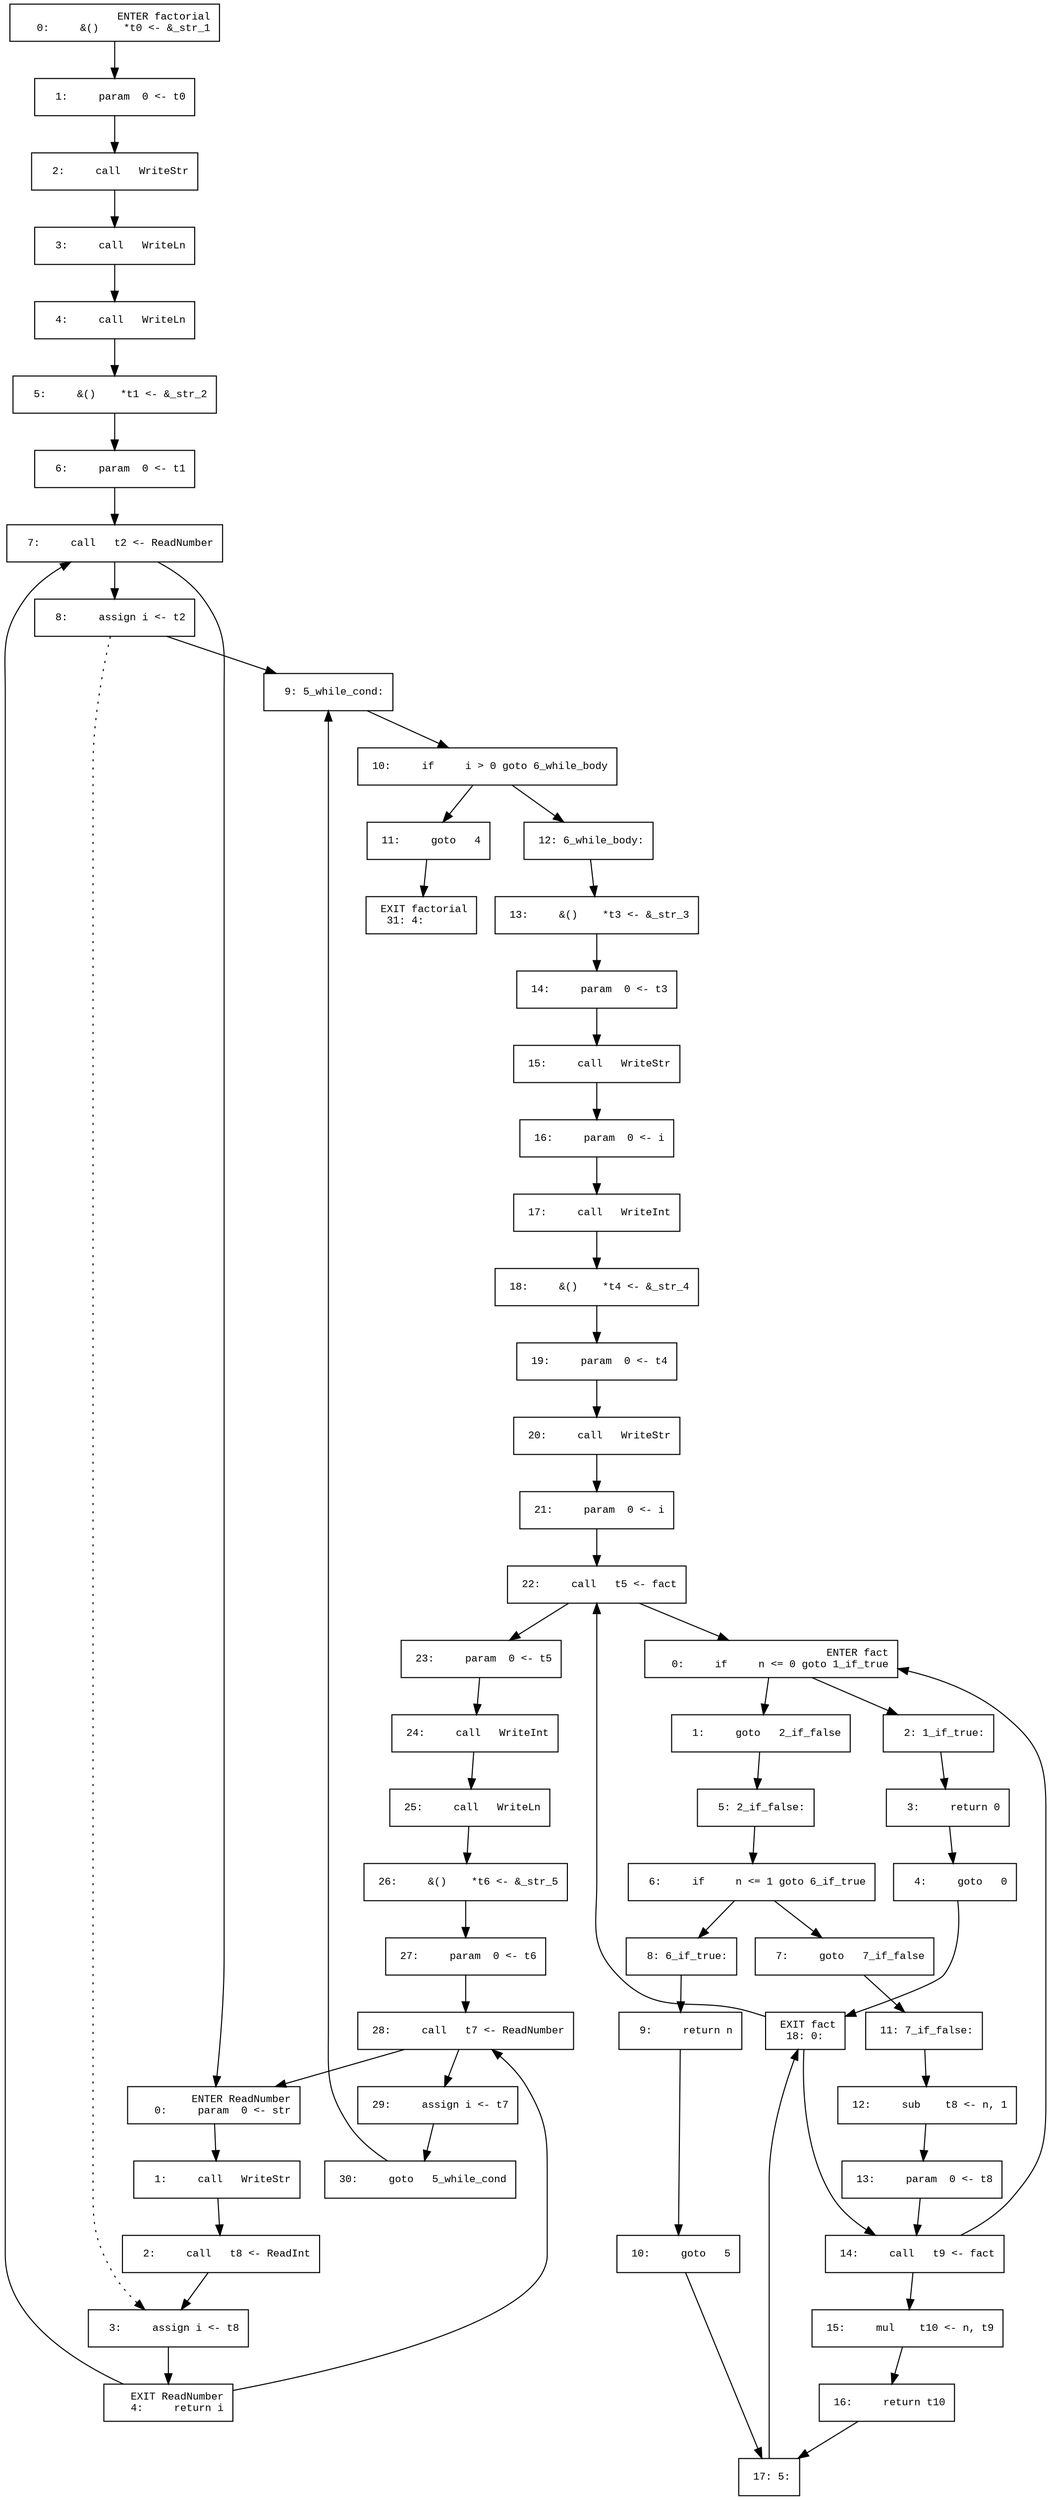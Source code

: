 digraph CfgInterProc {
  graph [fontname="Times New Roman",fontsize=10];
  node  [fontname="Courier New",fontsize=10];
  edge  [fontname="Times New Roman",fontsize=10];
// scope 'factorial'
node0 [label=" ENTER factorial\r   0:     &()    *t0 <- &_str_1\l",shape=box];
node0 -> node1;
node1 [label="  1:     param  0 <- t0\l",shape=box];
node1 -> node2;
node2 [label="  2:     call   WriteStr\l",shape=box];
node2 -> node3;
node3 [label="  3:     call   WriteLn\l",shape=box];
node3 -> node4;
node4 [label="  4:     call   WriteLn\l",shape=box];
node4 -> node5;
node5 [label="  5:     &()    *t1 <- &_str_2\l",shape=box];
node5 -> node6;
node6 [label="  6:     param  0 <- t1\l",shape=box];
node6 -> node7;
node7 [label="  7:     call   t2 <- ReadNumber\l",shape=box];
node7 -> node8;
node7 -> node51;
node8 [label="  8:     assign i <- t2\l",shape=box];
node8 -> node9;
node8 -> node54 [style=dotted];
node9 [label="  9: 5_while_cond:\l",shape=box];
node9 -> node10;
node10 [label=" 10:     if     i > 0 goto 6_while_body\l",shape=box];
node10 -> node12;
node10 -> node11;
node11 [label=" 11:     goto   4\l",shape=box];
node11 -> node31;
node12 [label=" 12: 6_while_body:\l",shape=box];
node12 -> node13;
node13 [label=" 13:     &()    *t3 <- &_str_3\l",shape=box];
node13 -> node14;
node14 [label=" 14:     param  0 <- t3\l",shape=box];
node14 -> node15;
node15 [label=" 15:     call   WriteStr\l",shape=box];
node15 -> node16;
node16 [label=" 16:     param  0 <- i\l",shape=box];
node16 -> node17;
node17 [label=" 17:     call   WriteInt\l",shape=box];
node17 -> node18;
node18 [label=" 18:     &()    *t4 <- &_str_4\l",shape=box];
node18 -> node19;
node19 [label=" 19:     param  0 <- t4\l",shape=box];
node19 -> node20;
node20 [label=" 20:     call   WriteStr\l",shape=box];
node20 -> node21;
node21 [label=" 21:     param  0 <- i\l",shape=box];
node21 -> node22;
node22 [label=" 22:     call   t5 <- fact\l",shape=box];
node22 -> node23;
node22 -> node32;
node23 [label=" 23:     param  0 <- t5\l",shape=box];
node23 -> node24;
node24 [label=" 24:     call   WriteInt\l",shape=box];
node24 -> node25;
node25 [label=" 25:     call   WriteLn\l",shape=box];
node25 -> node26;
node26 [label=" 26:     &()    *t6 <- &_str_5\l",shape=box];
node26 -> node27;
node27 [label=" 27:     param  0 <- t6\l",shape=box];
node27 -> node28;
node28 [label=" 28:     call   t7 <- ReadNumber\l",shape=box];
node28 -> node29;
node28 -> node51;
node29 [label=" 29:     assign i <- t7\l",shape=box];
node29 -> node30;
node30 [label=" 30:     goto   5_while_cond\l",shape=box];
node30 -> node9;
node31 [label=" EXIT factorial\r  31: 4:\l",shape=box];
// scope 'fact'
node32 [label=" ENTER fact\r   0:     if     n <= 0 goto 1_if_true\l",shape=box];
node32 -> node34;
node32 -> node33;
node33 [label="  1:     goto   2_if_false\l",shape=box];
node33 -> node37;
node34 [label="  2: 1_if_true:\l",shape=box];
node34 -> node35;
node35 [label="  3:     return 0\l",shape=box];
node35 -> node36;
node36 [label="  4:     goto   0\l",shape=box];
node36 -> node50;
node37 [label="  5: 2_if_false:\l",shape=box];
node37 -> node38;
node38 [label="  6:     if     n <= 1 goto 6_if_true\l",shape=box];
node38 -> node40;
node38 -> node39;
node39 [label="  7:     goto   7_if_false\l",shape=box];
node39 -> node43;
node40 [label="  8: 6_if_true:\l",shape=box];
node40 -> node41;
node41 [label="  9:     return n\l",shape=box];
node41 -> node42;
node42 [label=" 10:     goto   5\l",shape=box];
node42 -> node49;
node43 [label=" 11: 7_if_false:\l",shape=box];
node43 -> node44;
node44 [label=" 12:     sub    t8 <- n, 1\l",shape=box];
node44 -> node45;
node45 [label=" 13:     param  0 <- t8\l",shape=box];
node45 -> node46;
node46 [label=" 14:     call   t9 <- fact\l",shape=box];
node46 -> node47;
node46 -> node32;
node47 [label=" 15:     mul    t10 <- n, t9\l",shape=box];
node47 -> node48;
node48 [label=" 16:     return t10\l",shape=box];
node48 -> node49;
node49 [label=" 17: 5:\l",shape=box];
node49 -> node50;
node50 [label=" EXIT fact\r  18: 0:\l",shape=box];
node50 -> node22;
node50 -> node46;
// scope 'ReadNumber'
node51 [label=" ENTER ReadNumber\r   0:     param  0 <- str\l",shape=box];
node51 -> node52;
node52 [label="  1:     call   WriteStr\l",shape=box];
node52 -> node53;
node53 [label="  2:     call   t8 <- ReadInt\l",shape=box];
node53 -> node54;
node54 [label="  3:     assign i <- t8\l",shape=box];
node54 -> node55;
node55 [label=" EXIT ReadNumber\r   4:     return i\l",shape=box];
node55 -> node7;
node55 -> node28;
}
